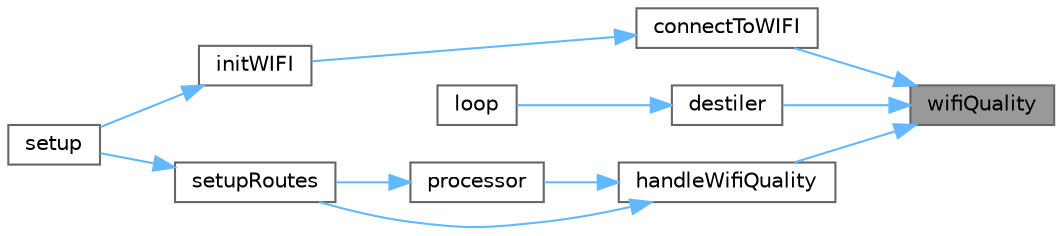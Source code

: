 digraph "wifiQuality"
{
 // LATEX_PDF_SIZE
  bgcolor="transparent";
  edge [fontname=Helvetica,fontsize=10,labelfontname=Helvetica,labelfontsize=10];
  node [fontname=Helvetica,fontsize=10,shape=box,height=0.2,width=0.4];
  rankdir="RL";
  Node1 [id="Node000001",label="wifiQuality",height=0.2,width=0.4,color="gray40", fillcolor="grey60", style="filled", fontcolor="black",tooltip="Inicia o wifi."];
  Node1 -> Node2 [id="edge11_Node000001_Node000002",dir="back",color="steelblue1",style="solid",tooltip=" "];
  Node2 [id="Node000002",label="connectToWIFI",height=0.2,width=0.4,color="grey40", fillcolor="white", style="filled",URL="$_m_d__wifi_8cpp.html#a1d87ca7595a03369db2c1199bc624318",tooltip="Connect to WiFi."];
  Node2 -> Node3 [id="edge12_Node000002_Node000003",dir="back",color="steelblue1",style="solid",tooltip=" "];
  Node3 [id="Node000003",label="initWIFI",height=0.2,width=0.4,color="grey40", fillcolor="white", style="filled",URL="$_m_d__wifi_8cpp.html#a6a4f6edd72eb1d80a65dea86d761f744",tooltip="Initiate WiFi."];
  Node3 -> Node4 [id="edge13_Node000003_Node000004",dir="back",color="steelblue1",style="solid",tooltip=" "];
  Node4 [id="Node000004",label="setup",height=0.2,width=0.4,color="grey40", fillcolor="white", style="filled",URL="$_a_p__main_8cpp.html#a4fc01d736fe50cf5b977f755b675f11d",tooltip="Create a webserver object that listens for HTTP request on port 80."];
  Node1 -> Node5 [id="edge14_Node000001_Node000005",dir="back",color="steelblue1",style="solid",tooltip=" "];
  Node5 [id="Node000005",label="destiler",height=0.2,width=0.4,color="grey40", fillcolor="white", style="filled",URL="$_a_p___destiler_8cpp.html#a59b4c2612675374aa0a9445d2f49d009",tooltip="APP Header."];
  Node5 -> Node6 [id="edge15_Node000005_Node000006",dir="back",color="steelblue1",style="solid",tooltip=" "];
  Node6 [id="Node000006",label="loop",height=0.2,width=0.4,color="grey40", fillcolor="white", style="filled",URL="$_a_p__main_8cpp.html#a0b33edabd7f1c4e4a0bf32c67269be2f",tooltip="Loop function to run the machine operation."];
  Node1 -> Node7 [id="edge16_Node000001_Node000007",dir="back",color="steelblue1",style="solid",tooltip=" "];
  Node7 [id="Node000007",label="handleWifiQuality",height=0.2,width=0.4,color="grey40", fillcolor="white", style="filled",URL="$_m_d___web___handlers_8cpp.html#a6f8cf668f5479d2c408cd6002f30dc94",tooltip="Handle secound."];
  Node7 -> Node8 [id="edge17_Node000007_Node000008",dir="back",color="steelblue1",style="solid",tooltip=" "];
  Node8 [id="Node000008",label="processor",height=0.2,width=0.4,color="grey40", fillcolor="white", style="filled",URL="$_m_d___web___handlers_8cpp.html#a0c021f9721c3b479757f8e1b40624b6c",tooltip="Handle toggle."];
  Node8 -> Node9 [id="edge18_Node000008_Node000009",dir="back",color="steelblue1",style="solid",tooltip=" "];
  Node9 [id="Node000009",label="setupRoutes",height=0.2,width=0.4,color="grey40", fillcolor="white", style="filled",URL="$_a_p___web_8cpp.html#a553ce9cca044d40931e5cbe9deb407e4",tooltip="Setup Calls."];
  Node9 -> Node4 [id="edge19_Node000009_Node000004",dir="back",color="steelblue1",style="solid",tooltip=" "];
  Node7 -> Node9 [id="edge20_Node000007_Node000009",dir="back",color="steelblue1",style="solid",tooltip=" "];
}
